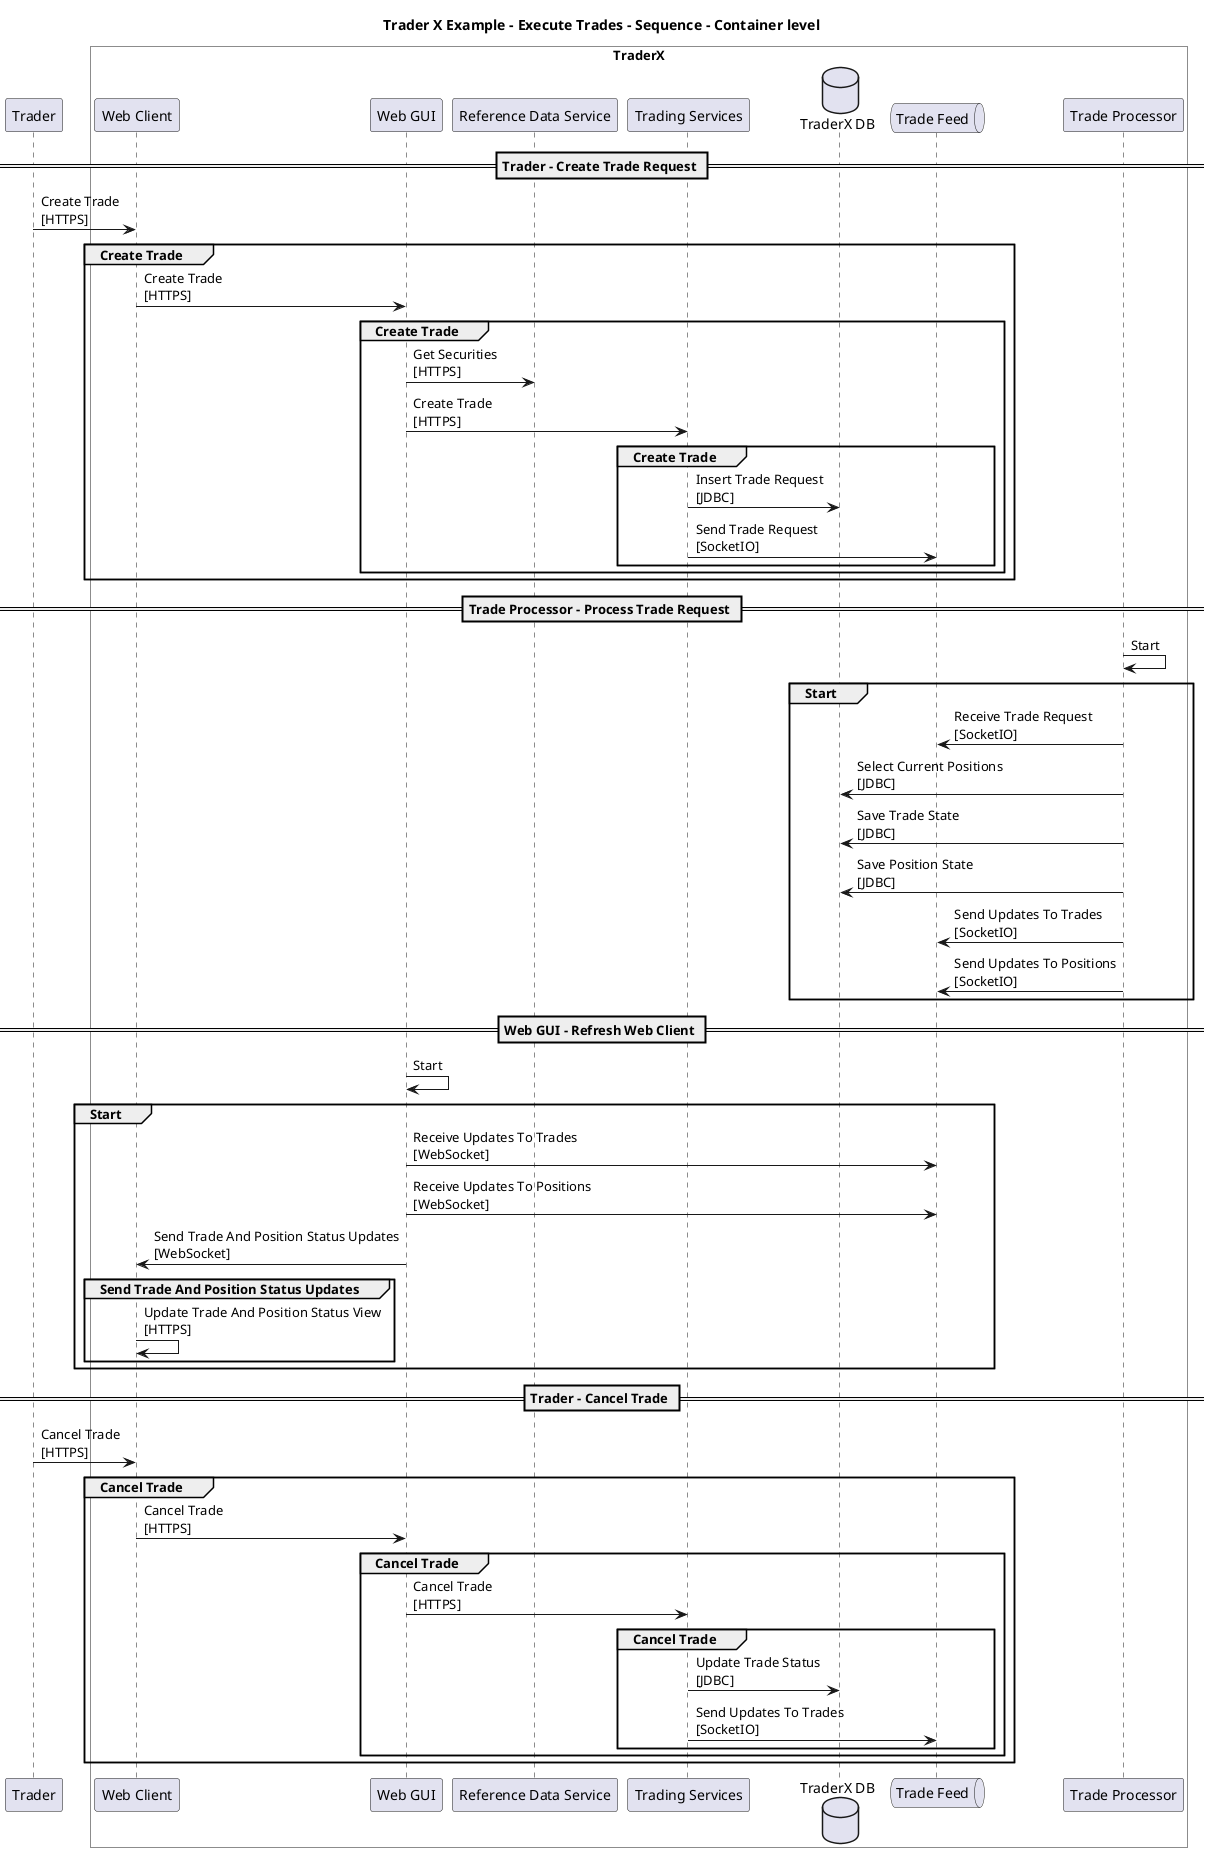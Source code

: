 @startuml

title Trader X Example - Execute Trades - Sequence - Container level

participant "Trader" as TraderXExample.Actors.Trader

box "TraderX" #White
    participant "Web Client" as TraderXExample.SoftwareSystems.TraderX.Containers.WebClient
    participant "Web GUI" as TraderXExample.SoftwareSystems.TraderX.Containers.WebGUI
    participant "Reference Data Service" as TraderXExample.SoftwareSystems.TraderX.Containers.ReferenceDataService
    participant "Trading Services" as TraderXExample.SoftwareSystems.TraderX.Containers.TradingServices
    database "TraderX DB" as TraderXExample.SoftwareSystems.TraderX.Containers.TraderXDB
    queue "Trade Feed" as TraderXExample.SoftwareSystems.TraderX.Containers.TradeFeed
    participant "Trade Processor" as TraderXExample.SoftwareSystems.TraderX.Containers.TradeProcessor
end box


== Trader - Create Trade Request ==
TraderXExample.Actors.Trader -> TraderXExample.SoftwareSystems.TraderX.Containers.WebClient : Create Trade\n[HTTPS]
group Create Trade
TraderXExample.SoftwareSystems.TraderX.Containers.WebClient -> TraderXExample.SoftwareSystems.TraderX.Containers.WebGUI : Create Trade\n[HTTPS]
group Create Trade
TraderXExample.SoftwareSystems.TraderX.Containers.WebGUI -> TraderXExample.SoftwareSystems.TraderX.Containers.ReferenceDataService : Get Securities\n[HTTPS]
TraderXExample.SoftwareSystems.TraderX.Containers.WebGUI -> TraderXExample.SoftwareSystems.TraderX.Containers.TradingServices : Create Trade\n[HTTPS]
group Create Trade
TraderXExample.SoftwareSystems.TraderX.Containers.TradingServices -> TraderXExample.SoftwareSystems.TraderX.Containers.TraderXDB : Insert Trade Request\n[JDBC]
TraderXExample.SoftwareSystems.TraderX.Containers.TradingServices -> TraderXExample.SoftwareSystems.TraderX.Containers.TradeFeed : Send Trade Request\n[SocketIO]
end
end
end
== Trade Processor - Process Trade Request ==
TraderXExample.SoftwareSystems.TraderX.Containers.TradeProcessor -> TraderXExample.SoftwareSystems.TraderX.Containers.TradeProcessor : Start
group Start
TraderXExample.SoftwareSystems.TraderX.Containers.TradeProcessor -> TraderXExample.SoftwareSystems.TraderX.Containers.TradeFeed : Receive Trade Request\n[SocketIO]
TraderXExample.SoftwareSystems.TraderX.Containers.TradeProcessor -> TraderXExample.SoftwareSystems.TraderX.Containers.TraderXDB : Select Current Positions\n[JDBC]
TraderXExample.SoftwareSystems.TraderX.Containers.TradeProcessor -> TraderXExample.SoftwareSystems.TraderX.Containers.TraderXDB : Save Trade State\n[JDBC]
TraderXExample.SoftwareSystems.TraderX.Containers.TradeProcessor -> TraderXExample.SoftwareSystems.TraderX.Containers.TraderXDB : Save Position State\n[JDBC]
TraderXExample.SoftwareSystems.TraderX.Containers.TradeProcessor -> TraderXExample.SoftwareSystems.TraderX.Containers.TradeFeed : Send Updates To Trades\n[SocketIO]
TraderXExample.SoftwareSystems.TraderX.Containers.TradeProcessor -> TraderXExample.SoftwareSystems.TraderX.Containers.TradeFeed : Send Updates To Positions\n[SocketIO]
end
== Web GUI - Refresh Web Client ==
TraderXExample.SoftwareSystems.TraderX.Containers.WebGUI -> TraderXExample.SoftwareSystems.TraderX.Containers.WebGUI : Start
group Start
TraderXExample.SoftwareSystems.TraderX.Containers.WebGUI -> TraderXExample.SoftwareSystems.TraderX.Containers.TradeFeed : Receive Updates To Trades\n[WebSocket]
TraderXExample.SoftwareSystems.TraderX.Containers.WebGUI -> TraderXExample.SoftwareSystems.TraderX.Containers.TradeFeed : Receive Updates To Positions\n[WebSocket]
TraderXExample.SoftwareSystems.TraderX.Containers.WebGUI -> TraderXExample.SoftwareSystems.TraderX.Containers.WebClient : Send Trade And Position Status Updates\n[WebSocket]
group Send Trade And Position Status Updates
TraderXExample.SoftwareSystems.TraderX.Containers.WebClient -> TraderXExample.SoftwareSystems.TraderX.Containers.WebClient : Update Trade And Position Status View\n[HTTPS]
end
end
== Trader - Cancel Trade ==
TraderXExample.Actors.Trader -> TraderXExample.SoftwareSystems.TraderX.Containers.WebClient : Cancel Trade\n[HTTPS]
group Cancel Trade
TraderXExample.SoftwareSystems.TraderX.Containers.WebClient -> TraderXExample.SoftwareSystems.TraderX.Containers.WebGUI : Cancel Trade\n[HTTPS]
group Cancel Trade
TraderXExample.SoftwareSystems.TraderX.Containers.WebGUI -> TraderXExample.SoftwareSystems.TraderX.Containers.TradingServices : Cancel Trade\n[HTTPS]
group Cancel Trade
TraderXExample.SoftwareSystems.TraderX.Containers.TradingServices -> TraderXExample.SoftwareSystems.TraderX.Containers.TraderXDB : Update Trade Status\n[JDBC]
TraderXExample.SoftwareSystems.TraderX.Containers.TradingServices -> TraderXExample.SoftwareSystems.TraderX.Containers.TradeFeed : Send Updates To Trades\n[SocketIO]
end
end
end


@enduml
